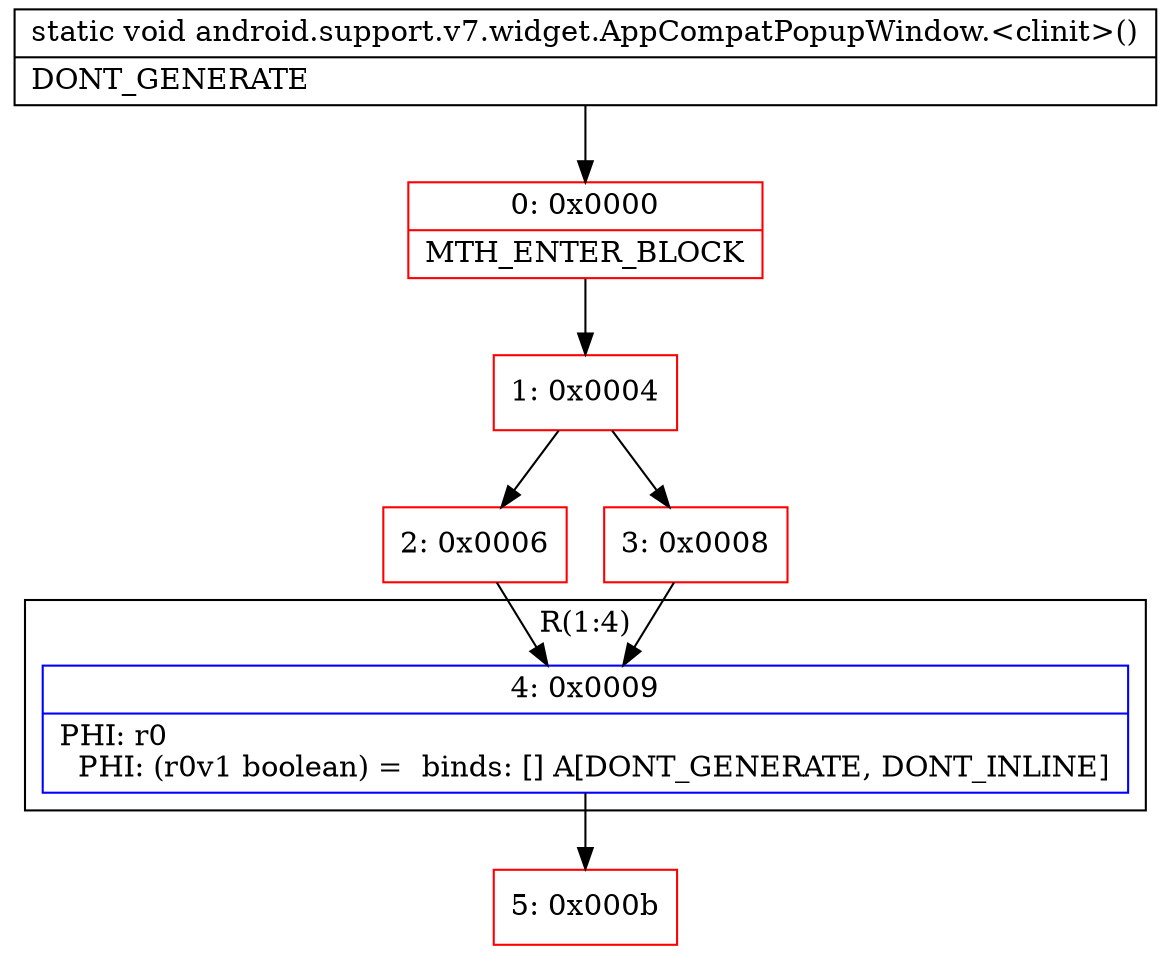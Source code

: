 digraph "CFG forandroid.support.v7.widget.AppCompatPopupWindow.\<clinit\>()V" {
subgraph cluster_Region_577916281 {
label = "R(1:4)";
node [shape=record,color=blue];
Node_4 [shape=record,label="{4\:\ 0x0009|PHI: r0 \l  PHI: (r0v1 boolean) =  binds: [] A[DONT_GENERATE, DONT_INLINE]\l}"];
}
Node_0 [shape=record,color=red,label="{0\:\ 0x0000|MTH_ENTER_BLOCK\l}"];
Node_1 [shape=record,color=red,label="{1\:\ 0x0004}"];
Node_2 [shape=record,color=red,label="{2\:\ 0x0006}"];
Node_3 [shape=record,color=red,label="{3\:\ 0x0008}"];
Node_5 [shape=record,color=red,label="{5\:\ 0x000b}"];
MethodNode[shape=record,label="{static void android.support.v7.widget.AppCompatPopupWindow.\<clinit\>()  | DONT_GENERATE\l}"];
MethodNode -> Node_0;
Node_4 -> Node_5;
Node_0 -> Node_1;
Node_1 -> Node_2;
Node_1 -> Node_3;
Node_2 -> Node_4;
Node_3 -> Node_4;
}

